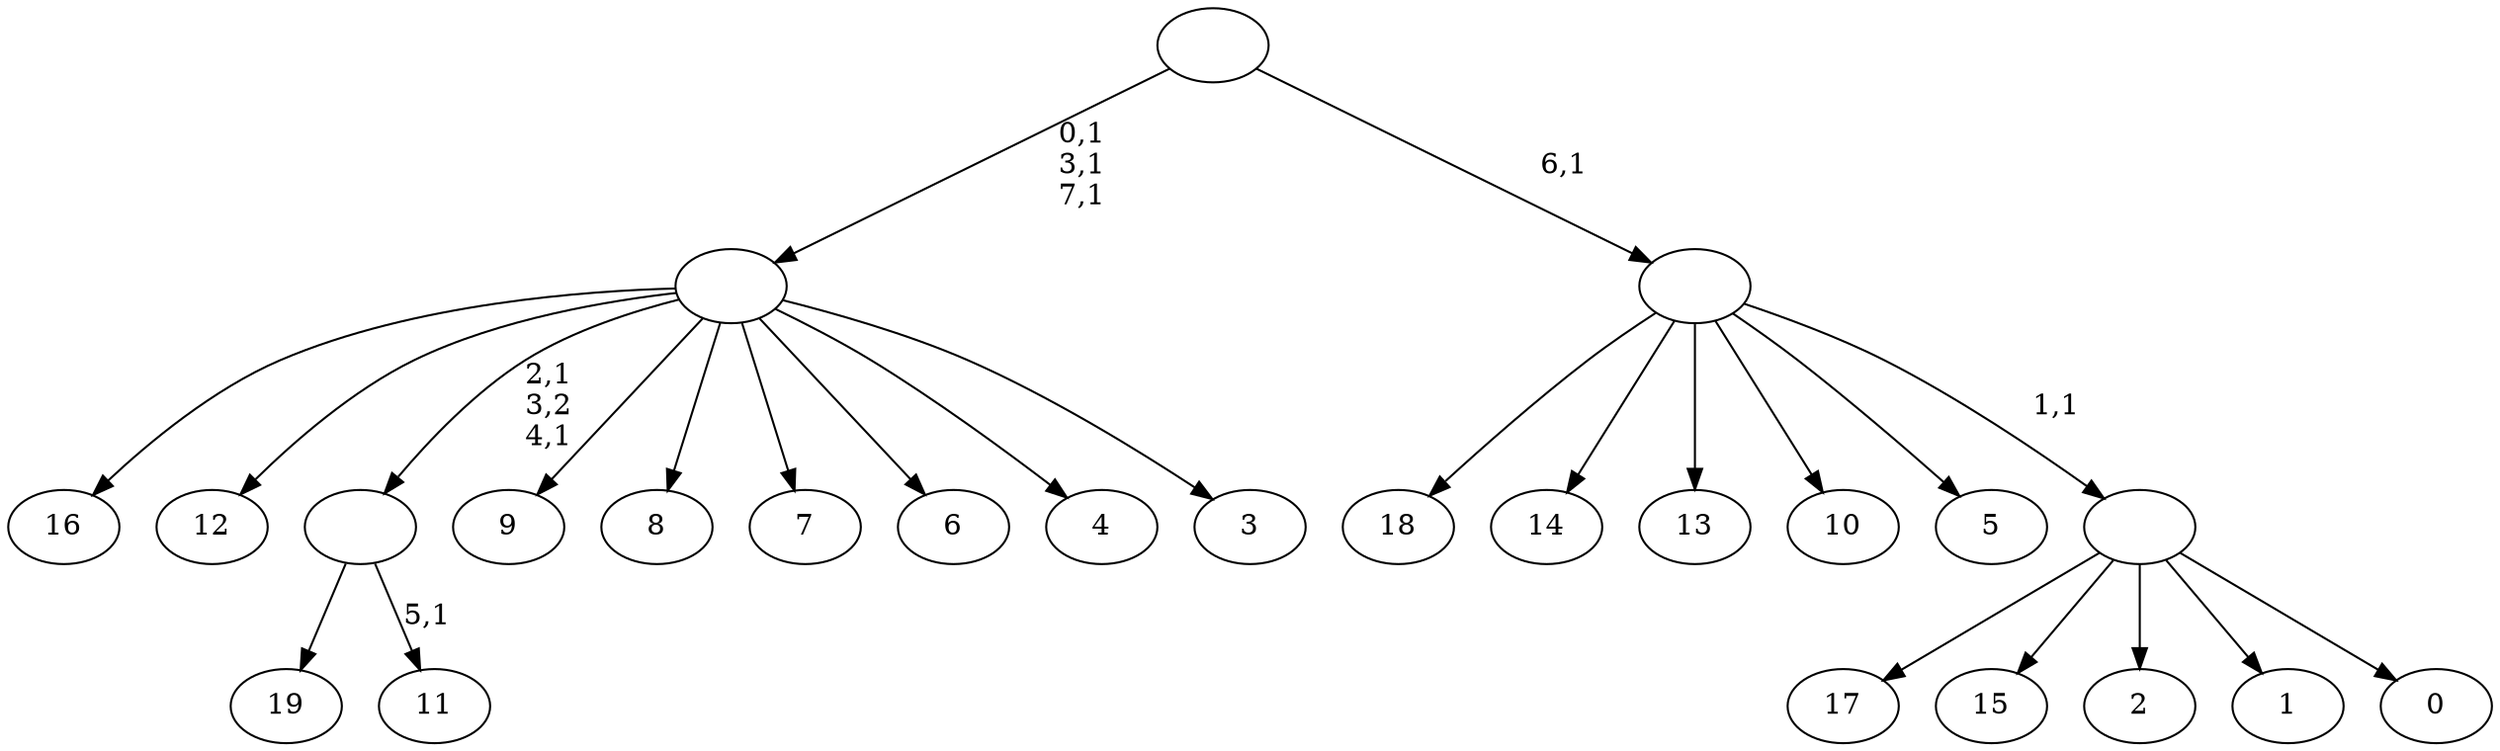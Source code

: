 digraph T {
	28 [label="19"]
	27 [label="18"]
	26 [label="17"]
	25 [label="16"]
	24 [label="15"]
	23 [label="14"]
	22 [label="13"]
	21 [label="12"]
	20 [label="11"]
	18 [label=""]
	16 [label="10"]
	15 [label="9"]
	14 [label="8"]
	13 [label="7"]
	12 [label="6"]
	11 [label="5"]
	10 [label="4"]
	9 [label="3"]
	8 [label=""]
	5 [label="2"]
	4 [label="1"]
	3 [label="0"]
	2 [label=""]
	1 [label=""]
	0 [label=""]
	18 -> 20 [label="5,1"]
	18 -> 28 [label=""]
	8 -> 18 [label="2,1\n3,2\n4,1"]
	8 -> 25 [label=""]
	8 -> 21 [label=""]
	8 -> 15 [label=""]
	8 -> 14 [label=""]
	8 -> 13 [label=""]
	8 -> 12 [label=""]
	8 -> 10 [label=""]
	8 -> 9 [label=""]
	2 -> 26 [label=""]
	2 -> 24 [label=""]
	2 -> 5 [label=""]
	2 -> 4 [label=""]
	2 -> 3 [label=""]
	1 -> 27 [label=""]
	1 -> 23 [label=""]
	1 -> 22 [label=""]
	1 -> 16 [label=""]
	1 -> 11 [label=""]
	1 -> 2 [label="1,1"]
	0 -> 8 [label="0,1\n3,1\n7,1"]
	0 -> 1 [label="6,1"]
}
